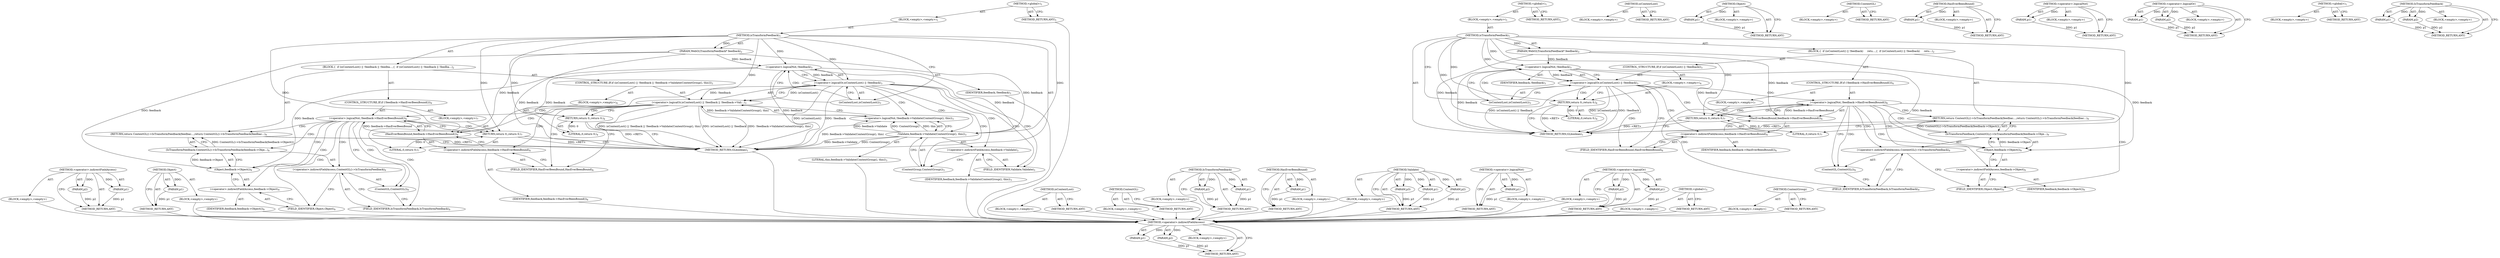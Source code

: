 digraph "ContextGroup" {
vulnerable_74 [label=<(METHOD,&lt;operator&gt;.indirectFieldAccess)>];
vulnerable_75 [label=<(PARAM,p1)>];
vulnerable_76 [label=<(PARAM,p2)>];
vulnerable_77 [label=<(BLOCK,&lt;empty&gt;,&lt;empty&gt;)>];
vulnerable_78 [label=<(METHOD_RETURN,ANY)>];
vulnerable_6 [label=<(METHOD,&lt;global&gt;)<SUB>1</SUB>>];
vulnerable_7 [label=<(BLOCK,&lt;empty&gt;,&lt;empty&gt;)<SUB>1</SUB>>];
vulnerable_8 [label=<(METHOD,isTransformFeedback)<SUB>1</SUB>>];
vulnerable_9 [label=<(PARAM,WebGLTransformFeedback* feedback)<SUB>2</SUB>>];
vulnerable_10 [label=<(BLOCK,{
  if (isContextLost() || !feedback)
     retu...,{
  if (isContextLost() || !feedback)
     retu...)<SUB>2</SUB>>];
vulnerable_11 [label=<(CONTROL_STRUCTURE,IF,if (isContextLost() || !feedback))<SUB>3</SUB>>];
vulnerable_12 [label=<(&lt;operator&gt;.logicalOr,isContextLost() || !feedback)<SUB>3</SUB>>];
vulnerable_13 [label=<(isContextLost,isContextLost())<SUB>3</SUB>>];
vulnerable_14 [label=<(&lt;operator&gt;.logicalNot,!feedback)<SUB>3</SUB>>];
vulnerable_15 [label=<(IDENTIFIER,feedback,!feedback)<SUB>3</SUB>>];
vulnerable_16 [label=<(BLOCK,&lt;empty&gt;,&lt;empty&gt;)<SUB>4</SUB>>];
vulnerable_17 [label=<(RETURN,return 0;,return 0;)<SUB>4</SUB>>];
vulnerable_18 [label=<(LITERAL,0,return 0;)<SUB>4</SUB>>];
vulnerable_19 [label=<(CONTROL_STRUCTURE,IF,if (!feedback-&gt;HasEverBeenBound()))<SUB>6</SUB>>];
vulnerable_20 [label=<(&lt;operator&gt;.logicalNot,!feedback-&gt;HasEverBeenBound())<SUB>6</SUB>>];
vulnerable_21 [label=<(HasEverBeenBound,feedback-&gt;HasEverBeenBound())<SUB>6</SUB>>];
vulnerable_22 [label=<(&lt;operator&gt;.indirectFieldAccess,feedback-&gt;HasEverBeenBound)<SUB>6</SUB>>];
vulnerable_23 [label=<(IDENTIFIER,feedback,feedback-&gt;HasEverBeenBound())<SUB>6</SUB>>];
vulnerable_24 [label=<(FIELD_IDENTIFIER,HasEverBeenBound,HasEverBeenBound)<SUB>6</SUB>>];
vulnerable_25 [label=<(BLOCK,&lt;empty&gt;,&lt;empty&gt;)<SUB>7</SUB>>];
vulnerable_26 [label=<(RETURN,return 0;,return 0;)<SUB>7</SUB>>];
vulnerable_27 [label=<(LITERAL,0,return 0;)<SUB>7</SUB>>];
vulnerable_28 [label=<(RETURN,return ContextGL()-&gt;IsTransformFeedback(feedbac...,return ContextGL()-&gt;IsTransformFeedback(feedbac...)<SUB>9</SUB>>];
vulnerable_29 [label=<(IsTransformFeedback,ContextGL()-&gt;IsTransformFeedback(feedback-&gt;Obje...)<SUB>9</SUB>>];
vulnerable_30 [label=<(&lt;operator&gt;.indirectFieldAccess,ContextGL()-&gt;IsTransformFeedback)<SUB>9</SUB>>];
vulnerable_31 [label=<(ContextGL,ContextGL())<SUB>9</SUB>>];
vulnerable_32 [label=<(FIELD_IDENTIFIER,IsTransformFeedback,IsTransformFeedback)<SUB>9</SUB>>];
vulnerable_33 [label=<(Object,feedback-&gt;Object())<SUB>9</SUB>>];
vulnerable_34 [label=<(&lt;operator&gt;.indirectFieldAccess,feedback-&gt;Object)<SUB>9</SUB>>];
vulnerable_35 [label=<(IDENTIFIER,feedback,feedback-&gt;Object())<SUB>9</SUB>>];
vulnerable_36 [label=<(FIELD_IDENTIFIER,Object,Object)<SUB>9</SUB>>];
vulnerable_37 [label=<(METHOD_RETURN,GLboolean)<SUB>1</SUB>>];
vulnerable_39 [label=<(METHOD_RETURN,ANY)<SUB>1</SUB>>];
vulnerable_63 [label=<(METHOD,isContextLost)>];
vulnerable_64 [label=<(BLOCK,&lt;empty&gt;,&lt;empty&gt;)>];
vulnerable_65 [label=<(METHOD_RETURN,ANY)>];
vulnerable_87 [label=<(METHOD,Object)>];
vulnerable_88 [label=<(PARAM,p1)>];
vulnerable_89 [label=<(BLOCK,&lt;empty&gt;,&lt;empty&gt;)>];
vulnerable_90 [label=<(METHOD_RETURN,ANY)>];
vulnerable_84 [label=<(METHOD,ContextGL)>];
vulnerable_85 [label=<(BLOCK,&lt;empty&gt;,&lt;empty&gt;)>];
vulnerable_86 [label=<(METHOD_RETURN,ANY)>];
vulnerable_70 [label=<(METHOD,HasEverBeenBound)>];
vulnerable_71 [label=<(PARAM,p1)>];
vulnerable_72 [label=<(BLOCK,&lt;empty&gt;,&lt;empty&gt;)>];
vulnerable_73 [label=<(METHOD_RETURN,ANY)>];
vulnerable_66 [label=<(METHOD,&lt;operator&gt;.logicalNot)>];
vulnerable_67 [label=<(PARAM,p1)>];
vulnerable_68 [label=<(BLOCK,&lt;empty&gt;,&lt;empty&gt;)>];
vulnerable_69 [label=<(METHOD_RETURN,ANY)>];
vulnerable_58 [label=<(METHOD,&lt;operator&gt;.logicalOr)>];
vulnerable_59 [label=<(PARAM,p1)>];
vulnerable_60 [label=<(PARAM,p2)>];
vulnerable_61 [label=<(BLOCK,&lt;empty&gt;,&lt;empty&gt;)>];
vulnerable_62 [label=<(METHOD_RETURN,ANY)>];
vulnerable_52 [label=<(METHOD,&lt;global&gt;)<SUB>1</SUB>>];
vulnerable_53 [label=<(BLOCK,&lt;empty&gt;,&lt;empty&gt;)>];
vulnerable_54 [label=<(METHOD_RETURN,ANY)>];
vulnerable_79 [label=<(METHOD,IsTransformFeedback)>];
vulnerable_80 [label=<(PARAM,p1)>];
vulnerable_81 [label=<(PARAM,p2)>];
vulnerable_82 [label=<(BLOCK,&lt;empty&gt;,&lt;empty&gt;)>];
vulnerable_83 [label=<(METHOD_RETURN,ANY)>];
fixed_84 [label=<(METHOD,&lt;operator&gt;.indirectFieldAccess)>];
fixed_85 [label=<(PARAM,p1)>];
fixed_86 [label=<(PARAM,p2)>];
fixed_87 [label=<(BLOCK,&lt;empty&gt;,&lt;empty&gt;)>];
fixed_88 [label=<(METHOD_RETURN,ANY)>];
fixed_104 [label=<(METHOD,Object)>];
fixed_105 [label=<(PARAM,p1)>];
fixed_106 [label=<(BLOCK,&lt;empty&gt;,&lt;empty&gt;)>];
fixed_107 [label=<(METHOD_RETURN,ANY)>];
fixed_6 [label=<(METHOD,&lt;global&gt;)<SUB>1</SUB>>];
fixed_7 [label=<(BLOCK,&lt;empty&gt;,&lt;empty&gt;)<SUB>1</SUB>>];
fixed_8 [label=<(METHOD,isTransformFeedback)<SUB>1</SUB>>];
fixed_9 [label=<(PARAM,WebGLTransformFeedback* feedback)<SUB>2</SUB>>];
fixed_10 [label=<(BLOCK,{
  if (isContextLost() || !feedback || !feedba...,{
  if (isContextLost() || !feedback || !feedba...)<SUB>2</SUB>>];
fixed_11 [label=<(CONTROL_STRUCTURE,IF,if (isContextLost() || !feedback || !feedback-&gt;Validate(ContextGroup(), this)))<SUB>3</SUB>>];
fixed_12 [label=<(&lt;operator&gt;.logicalOr,isContextLost() || !feedback || !feedback-&gt;Vali...)<SUB>3</SUB>>];
fixed_13 [label=<(&lt;operator&gt;.logicalOr,isContextLost() || !feedback)<SUB>3</SUB>>];
fixed_14 [label=<(isContextLost,isContextLost())<SUB>3</SUB>>];
fixed_15 [label=<(&lt;operator&gt;.logicalNot,!feedback)<SUB>3</SUB>>];
fixed_16 [label=<(IDENTIFIER,feedback,!feedback)<SUB>3</SUB>>];
fixed_17 [label=<(&lt;operator&gt;.logicalNot,!feedback-&gt;Validate(ContextGroup(), this))<SUB>3</SUB>>];
fixed_18 [label=<(Validate,feedback-&gt;Validate(ContextGroup(), this))<SUB>3</SUB>>];
fixed_19 [label=<(&lt;operator&gt;.indirectFieldAccess,feedback-&gt;Validate)<SUB>3</SUB>>];
fixed_20 [label=<(IDENTIFIER,feedback,feedback-&gt;Validate(ContextGroup(), this))<SUB>3</SUB>>];
fixed_21 [label=<(FIELD_IDENTIFIER,Validate,Validate)<SUB>3</SUB>>];
fixed_22 [label=<(ContextGroup,ContextGroup())<SUB>3</SUB>>];
fixed_23 [label=<(LITERAL,this,feedback-&gt;Validate(ContextGroup(), this))<SUB>3</SUB>>];
fixed_24 [label=<(BLOCK,&lt;empty&gt;,&lt;empty&gt;)<SUB>4</SUB>>];
fixed_25 [label=<(RETURN,return 0;,return 0;)<SUB>4</SUB>>];
fixed_26 [label=<(LITERAL,0,return 0;)<SUB>4</SUB>>];
fixed_27 [label=<(CONTROL_STRUCTURE,IF,if (!feedback-&gt;HasEverBeenBound()))<SUB>6</SUB>>];
fixed_28 [label=<(&lt;operator&gt;.logicalNot,!feedback-&gt;HasEverBeenBound())<SUB>6</SUB>>];
fixed_29 [label=<(HasEverBeenBound,feedback-&gt;HasEverBeenBound())<SUB>6</SUB>>];
fixed_30 [label=<(&lt;operator&gt;.indirectFieldAccess,feedback-&gt;HasEverBeenBound)<SUB>6</SUB>>];
fixed_31 [label=<(IDENTIFIER,feedback,feedback-&gt;HasEverBeenBound())<SUB>6</SUB>>];
fixed_32 [label=<(FIELD_IDENTIFIER,HasEverBeenBound,HasEverBeenBound)<SUB>6</SUB>>];
fixed_33 [label=<(BLOCK,&lt;empty&gt;,&lt;empty&gt;)<SUB>7</SUB>>];
fixed_34 [label=<(RETURN,return 0;,return 0;)<SUB>7</SUB>>];
fixed_35 [label=<(LITERAL,0,return 0;)<SUB>7</SUB>>];
fixed_36 [label=<(RETURN,return ContextGL()-&gt;IsTransformFeedback(feedbac...,return ContextGL()-&gt;IsTransformFeedback(feedbac...)<SUB>9</SUB>>];
fixed_37 [label=<(IsTransformFeedback,ContextGL()-&gt;IsTransformFeedback(feedback-&gt;Obje...)<SUB>9</SUB>>];
fixed_38 [label=<(&lt;operator&gt;.indirectFieldAccess,ContextGL()-&gt;IsTransformFeedback)<SUB>9</SUB>>];
fixed_39 [label=<(ContextGL,ContextGL())<SUB>9</SUB>>];
fixed_40 [label=<(FIELD_IDENTIFIER,IsTransformFeedback,IsTransformFeedback)<SUB>9</SUB>>];
fixed_41 [label=<(Object,feedback-&gt;Object())<SUB>9</SUB>>];
fixed_42 [label=<(&lt;operator&gt;.indirectFieldAccess,feedback-&gt;Object)<SUB>9</SUB>>];
fixed_43 [label=<(IDENTIFIER,feedback,feedback-&gt;Object())<SUB>9</SUB>>];
fixed_44 [label=<(FIELD_IDENTIFIER,Object,Object)<SUB>9</SUB>>];
fixed_45 [label=<(METHOD_RETURN,GLboolean)<SUB>1</SUB>>];
fixed_47 [label=<(METHOD_RETURN,ANY)<SUB>1</SUB>>];
fixed_71 [label=<(METHOD,isContextLost)>];
fixed_72 [label=<(BLOCK,&lt;empty&gt;,&lt;empty&gt;)>];
fixed_73 [label=<(METHOD_RETURN,ANY)>];
fixed_101 [label=<(METHOD,ContextGL)>];
fixed_102 [label=<(BLOCK,&lt;empty&gt;,&lt;empty&gt;)>];
fixed_103 [label=<(METHOD_RETURN,ANY)>];
fixed_96 [label=<(METHOD,IsTransformFeedback)>];
fixed_97 [label=<(PARAM,p1)>];
fixed_98 [label=<(PARAM,p2)>];
fixed_99 [label=<(BLOCK,&lt;empty&gt;,&lt;empty&gt;)>];
fixed_100 [label=<(METHOD_RETURN,ANY)>];
fixed_92 [label=<(METHOD,HasEverBeenBound)>];
fixed_93 [label=<(PARAM,p1)>];
fixed_94 [label=<(BLOCK,&lt;empty&gt;,&lt;empty&gt;)>];
fixed_95 [label=<(METHOD_RETURN,ANY)>];
fixed_78 [label=<(METHOD,Validate)>];
fixed_79 [label=<(PARAM,p1)>];
fixed_80 [label=<(PARAM,p2)>];
fixed_81 [label=<(PARAM,p3)>];
fixed_82 [label=<(BLOCK,&lt;empty&gt;,&lt;empty&gt;)>];
fixed_83 [label=<(METHOD_RETURN,ANY)>];
fixed_74 [label=<(METHOD,&lt;operator&gt;.logicalNot)>];
fixed_75 [label=<(PARAM,p1)>];
fixed_76 [label=<(BLOCK,&lt;empty&gt;,&lt;empty&gt;)>];
fixed_77 [label=<(METHOD_RETURN,ANY)>];
fixed_66 [label=<(METHOD,&lt;operator&gt;.logicalOr)>];
fixed_67 [label=<(PARAM,p1)>];
fixed_68 [label=<(PARAM,p2)>];
fixed_69 [label=<(BLOCK,&lt;empty&gt;,&lt;empty&gt;)>];
fixed_70 [label=<(METHOD_RETURN,ANY)>];
fixed_60 [label=<(METHOD,&lt;global&gt;)<SUB>1</SUB>>];
fixed_61 [label=<(BLOCK,&lt;empty&gt;,&lt;empty&gt;)>];
fixed_62 [label=<(METHOD_RETURN,ANY)>];
fixed_89 [label=<(METHOD,ContextGroup)>];
fixed_90 [label=<(BLOCK,&lt;empty&gt;,&lt;empty&gt;)>];
fixed_91 [label=<(METHOD_RETURN,ANY)>];
vulnerable_74 -> vulnerable_75  [key=0, label="AST: "];
vulnerable_74 -> vulnerable_75  [key=1, label="DDG: "];
vulnerable_74 -> vulnerable_77  [key=0, label="AST: "];
vulnerable_74 -> vulnerable_76  [key=0, label="AST: "];
vulnerable_74 -> vulnerable_76  [key=1, label="DDG: "];
vulnerable_74 -> vulnerable_78  [key=0, label="AST: "];
vulnerable_74 -> vulnerable_78  [key=1, label="CFG: "];
vulnerable_75 -> vulnerable_78  [key=0, label="DDG: p1"];
vulnerable_76 -> vulnerable_78  [key=0, label="DDG: p2"];
vulnerable_6 -> vulnerable_7  [key=0, label="AST: "];
vulnerable_6 -> vulnerable_39  [key=0, label="AST: "];
vulnerable_6 -> vulnerable_39  [key=1, label="CFG: "];
vulnerable_7 -> vulnerable_8  [key=0, label="AST: "];
vulnerable_8 -> vulnerable_9  [key=0, label="AST: "];
vulnerable_8 -> vulnerable_9  [key=1, label="DDG: "];
vulnerable_8 -> vulnerable_10  [key=0, label="AST: "];
vulnerable_8 -> vulnerable_37  [key=0, label="AST: "];
vulnerable_8 -> vulnerable_13  [key=0, label="CFG: "];
vulnerable_8 -> vulnerable_12  [key=0, label="DDG: "];
vulnerable_8 -> vulnerable_17  [key=0, label="DDG: "];
vulnerable_8 -> vulnerable_26  [key=0, label="DDG: "];
vulnerable_8 -> vulnerable_14  [key=0, label="DDG: "];
vulnerable_8 -> vulnerable_18  [key=0, label="DDG: "];
vulnerable_8 -> vulnerable_27  [key=0, label="DDG: "];
vulnerable_9 -> vulnerable_37  [key=0, label="DDG: feedback"];
vulnerable_9 -> vulnerable_14  [key=0, label="DDG: feedback"];
vulnerable_9 -> vulnerable_21  [key=0, label="DDG: feedback"];
vulnerable_9 -> vulnerable_33  [key=0, label="DDG: feedback"];
vulnerable_10 -> vulnerable_11  [key=0, label="AST: "];
vulnerable_10 -> vulnerable_19  [key=0, label="AST: "];
vulnerable_10 -> vulnerable_28  [key=0, label="AST: "];
vulnerable_11 -> vulnerable_12  [key=0, label="AST: "];
vulnerable_11 -> vulnerable_16  [key=0, label="AST: "];
vulnerable_12 -> vulnerable_13  [key=0, label="AST: "];
vulnerable_12 -> vulnerable_14  [key=0, label="AST: "];
vulnerable_12 -> vulnerable_17  [key=0, label="CFG: "];
vulnerable_12 -> vulnerable_17  [key=1, label="CDG: "];
vulnerable_12 -> vulnerable_24  [key=0, label="CFG: "];
vulnerable_12 -> vulnerable_24  [key=1, label="CDG: "];
vulnerable_12 -> vulnerable_37  [key=0, label="DDG: isContextLost()"];
vulnerable_12 -> vulnerable_37  [key=1, label="DDG: !feedback"];
vulnerable_12 -> vulnerable_37  [key=2, label="DDG: isContextLost() || !feedback"];
vulnerable_12 -> vulnerable_21  [key=0, label="CDG: "];
vulnerable_12 -> vulnerable_20  [key=0, label="CDG: "];
vulnerable_12 -> vulnerable_22  [key=0, label="CDG: "];
vulnerable_13 -> vulnerable_12  [key=0, label="CFG: "];
vulnerable_13 -> vulnerable_14  [key=0, label="CFG: "];
vulnerable_13 -> vulnerable_14  [key=1, label="CDG: "];
vulnerable_14 -> vulnerable_15  [key=0, label="AST: "];
vulnerable_14 -> vulnerable_12  [key=0, label="CFG: "];
vulnerable_14 -> vulnerable_12  [key=1, label="DDG: feedback"];
vulnerable_14 -> vulnerable_37  [key=0, label="DDG: feedback"];
vulnerable_14 -> vulnerable_21  [key=0, label="DDG: feedback"];
vulnerable_14 -> vulnerable_33  [key=0, label="DDG: feedback"];
vulnerable_16 -> vulnerable_17  [key=0, label="AST: "];
vulnerable_17 -> vulnerable_18  [key=0, label="AST: "];
vulnerable_17 -> vulnerable_37  [key=0, label="CFG: "];
vulnerable_17 -> vulnerable_37  [key=1, label="DDG: &lt;RET&gt;"];
vulnerable_18 -> vulnerable_17  [key=0, label="DDG: 0"];
vulnerable_19 -> vulnerable_20  [key=0, label="AST: "];
vulnerable_19 -> vulnerable_25  [key=0, label="AST: "];
vulnerable_20 -> vulnerable_21  [key=0, label="AST: "];
vulnerable_20 -> vulnerable_31  [key=0, label="CFG: "];
vulnerable_20 -> vulnerable_31  [key=1, label="CDG: "];
vulnerable_20 -> vulnerable_26  [key=0, label="CFG: "];
vulnerable_20 -> vulnerable_26  [key=1, label="CDG: "];
vulnerable_20 -> vulnerable_30  [key=0, label="CDG: "];
vulnerable_20 -> vulnerable_29  [key=0, label="CDG: "];
vulnerable_20 -> vulnerable_34  [key=0, label="CDG: "];
vulnerable_20 -> vulnerable_32  [key=0, label="CDG: "];
vulnerable_20 -> vulnerable_33  [key=0, label="CDG: "];
vulnerable_20 -> vulnerable_28  [key=0, label="CDG: "];
vulnerable_20 -> vulnerable_36  [key=0, label="CDG: "];
vulnerable_21 -> vulnerable_22  [key=0, label="AST: "];
vulnerable_21 -> vulnerable_20  [key=0, label="CFG: "];
vulnerable_21 -> vulnerable_20  [key=1, label="DDG: feedback-&gt;HasEverBeenBound"];
vulnerable_22 -> vulnerable_23  [key=0, label="AST: "];
vulnerable_22 -> vulnerable_24  [key=0, label="AST: "];
vulnerable_22 -> vulnerable_21  [key=0, label="CFG: "];
vulnerable_24 -> vulnerable_22  [key=0, label="CFG: "];
vulnerable_25 -> vulnerable_26  [key=0, label="AST: "];
vulnerable_26 -> vulnerable_27  [key=0, label="AST: "];
vulnerable_26 -> vulnerable_37  [key=0, label="CFG: "];
vulnerable_26 -> vulnerable_37  [key=1, label="DDG: &lt;RET&gt;"];
vulnerable_27 -> vulnerable_26  [key=0, label="DDG: 0"];
vulnerable_28 -> vulnerable_29  [key=0, label="AST: "];
vulnerable_28 -> vulnerable_37  [key=0, label="CFG: "];
vulnerable_28 -> vulnerable_37  [key=1, label="DDG: &lt;RET&gt;"];
vulnerable_29 -> vulnerable_30  [key=0, label="AST: "];
vulnerable_29 -> vulnerable_33  [key=0, label="AST: "];
vulnerable_29 -> vulnerable_28  [key=0, label="CFG: "];
vulnerable_29 -> vulnerable_28  [key=1, label="DDG: ContextGL()-&gt;IsTransformFeedback(feedback-&gt;Object())"];
vulnerable_30 -> vulnerable_31  [key=0, label="AST: "];
vulnerable_30 -> vulnerable_32  [key=0, label="AST: "];
vulnerable_30 -> vulnerable_36  [key=0, label="CFG: "];
vulnerable_31 -> vulnerable_32  [key=0, label="CFG: "];
vulnerable_32 -> vulnerable_30  [key=0, label="CFG: "];
vulnerable_33 -> vulnerable_34  [key=0, label="AST: "];
vulnerable_33 -> vulnerable_29  [key=0, label="CFG: "];
vulnerable_33 -> vulnerable_29  [key=1, label="DDG: feedback-&gt;Object"];
vulnerable_34 -> vulnerable_35  [key=0, label="AST: "];
vulnerable_34 -> vulnerable_36  [key=0, label="AST: "];
vulnerable_34 -> vulnerable_33  [key=0, label="CFG: "];
vulnerable_36 -> vulnerable_34  [key=0, label="CFG: "];
vulnerable_63 -> vulnerable_64  [key=0, label="AST: "];
vulnerable_63 -> vulnerable_65  [key=0, label="AST: "];
vulnerable_63 -> vulnerable_65  [key=1, label="CFG: "];
vulnerable_87 -> vulnerable_88  [key=0, label="AST: "];
vulnerable_87 -> vulnerable_88  [key=1, label="DDG: "];
vulnerable_87 -> vulnerable_89  [key=0, label="AST: "];
vulnerable_87 -> vulnerable_90  [key=0, label="AST: "];
vulnerable_87 -> vulnerable_90  [key=1, label="CFG: "];
vulnerable_88 -> vulnerable_90  [key=0, label="DDG: p1"];
vulnerable_84 -> vulnerable_85  [key=0, label="AST: "];
vulnerable_84 -> vulnerable_86  [key=0, label="AST: "];
vulnerable_84 -> vulnerable_86  [key=1, label="CFG: "];
vulnerable_70 -> vulnerable_71  [key=0, label="AST: "];
vulnerable_70 -> vulnerable_71  [key=1, label="DDG: "];
vulnerable_70 -> vulnerable_72  [key=0, label="AST: "];
vulnerable_70 -> vulnerable_73  [key=0, label="AST: "];
vulnerable_70 -> vulnerable_73  [key=1, label="CFG: "];
vulnerable_71 -> vulnerable_73  [key=0, label="DDG: p1"];
vulnerable_66 -> vulnerable_67  [key=0, label="AST: "];
vulnerable_66 -> vulnerable_67  [key=1, label="DDG: "];
vulnerable_66 -> vulnerable_68  [key=0, label="AST: "];
vulnerable_66 -> vulnerable_69  [key=0, label="AST: "];
vulnerable_66 -> vulnerable_69  [key=1, label="CFG: "];
vulnerable_67 -> vulnerable_69  [key=0, label="DDG: p1"];
vulnerable_58 -> vulnerable_59  [key=0, label="AST: "];
vulnerable_58 -> vulnerable_59  [key=1, label="DDG: "];
vulnerable_58 -> vulnerable_61  [key=0, label="AST: "];
vulnerable_58 -> vulnerable_60  [key=0, label="AST: "];
vulnerable_58 -> vulnerable_60  [key=1, label="DDG: "];
vulnerable_58 -> vulnerable_62  [key=0, label="AST: "];
vulnerable_58 -> vulnerable_62  [key=1, label="CFG: "];
vulnerable_59 -> vulnerable_62  [key=0, label="DDG: p1"];
vulnerable_60 -> vulnerable_62  [key=0, label="DDG: p2"];
vulnerable_52 -> vulnerable_53  [key=0, label="AST: "];
vulnerable_52 -> vulnerable_54  [key=0, label="AST: "];
vulnerable_52 -> vulnerable_54  [key=1, label="CFG: "];
vulnerable_79 -> vulnerable_80  [key=0, label="AST: "];
vulnerable_79 -> vulnerable_80  [key=1, label="DDG: "];
vulnerable_79 -> vulnerable_82  [key=0, label="AST: "];
vulnerable_79 -> vulnerable_81  [key=0, label="AST: "];
vulnerable_79 -> vulnerable_81  [key=1, label="DDG: "];
vulnerable_79 -> vulnerable_83  [key=0, label="AST: "];
vulnerable_79 -> vulnerable_83  [key=1, label="CFG: "];
vulnerable_80 -> vulnerable_83  [key=0, label="DDG: p1"];
vulnerable_81 -> vulnerable_83  [key=0, label="DDG: p2"];
fixed_84 -> fixed_85  [key=0, label="AST: "];
fixed_84 -> fixed_85  [key=1, label="DDG: "];
fixed_84 -> fixed_87  [key=0, label="AST: "];
fixed_84 -> fixed_86  [key=0, label="AST: "];
fixed_84 -> fixed_86  [key=1, label="DDG: "];
fixed_84 -> fixed_88  [key=0, label="AST: "];
fixed_84 -> fixed_88  [key=1, label="CFG: "];
fixed_85 -> fixed_88  [key=0, label="DDG: p1"];
fixed_86 -> fixed_88  [key=0, label="DDG: p2"];
fixed_87 -> vulnerable_74  [key=0];
fixed_88 -> vulnerable_74  [key=0];
fixed_104 -> fixed_105  [key=0, label="AST: "];
fixed_104 -> fixed_105  [key=1, label="DDG: "];
fixed_104 -> fixed_106  [key=0, label="AST: "];
fixed_104 -> fixed_107  [key=0, label="AST: "];
fixed_104 -> fixed_107  [key=1, label="CFG: "];
fixed_105 -> fixed_107  [key=0, label="DDG: p1"];
fixed_106 -> vulnerable_74  [key=0];
fixed_107 -> vulnerable_74  [key=0];
fixed_6 -> fixed_7  [key=0, label="AST: "];
fixed_6 -> fixed_47  [key=0, label="AST: "];
fixed_6 -> fixed_47  [key=1, label="CFG: "];
fixed_7 -> fixed_8  [key=0, label="AST: "];
fixed_8 -> fixed_9  [key=0, label="AST: "];
fixed_8 -> fixed_9  [key=1, label="DDG: "];
fixed_8 -> fixed_10  [key=0, label="AST: "];
fixed_8 -> fixed_45  [key=0, label="AST: "];
fixed_8 -> fixed_14  [key=0, label="CFG: "];
fixed_8 -> fixed_25  [key=0, label="DDG: "];
fixed_8 -> fixed_34  [key=0, label="DDG: "];
fixed_8 -> fixed_13  [key=0, label="DDG: "];
fixed_8 -> fixed_26  [key=0, label="DDG: "];
fixed_8 -> fixed_35  [key=0, label="DDG: "];
fixed_8 -> fixed_15  [key=0, label="DDG: "];
fixed_8 -> fixed_18  [key=0, label="DDG: "];
fixed_9 -> fixed_45  [key=0, label="DDG: feedback"];
fixed_9 -> fixed_29  [key=0, label="DDG: feedback"];
fixed_9 -> fixed_41  [key=0, label="DDG: feedback"];
fixed_9 -> fixed_15  [key=0, label="DDG: feedback"];
fixed_9 -> fixed_18  [key=0, label="DDG: feedback"];
fixed_10 -> fixed_11  [key=0, label="AST: "];
fixed_10 -> fixed_27  [key=0, label="AST: "];
fixed_10 -> fixed_36  [key=0, label="AST: "];
fixed_11 -> fixed_12  [key=0, label="AST: "];
fixed_11 -> fixed_24  [key=0, label="AST: "];
fixed_12 -> fixed_13  [key=0, label="AST: "];
fixed_12 -> fixed_17  [key=0, label="AST: "];
fixed_12 -> fixed_25  [key=0, label="CFG: "];
fixed_12 -> fixed_25  [key=1, label="CDG: "];
fixed_12 -> fixed_32  [key=0, label="CFG: "];
fixed_12 -> fixed_32  [key=1, label="CDG: "];
fixed_12 -> fixed_45  [key=0, label="DDG: isContextLost() || !feedback"];
fixed_12 -> fixed_45  [key=1, label="DDG: !feedback-&gt;Validate(ContextGroup(), this)"];
fixed_12 -> fixed_45  [key=2, label="DDG: isContextLost() || !feedback || !feedback-&gt;Validate(ContextGroup(), this)"];
fixed_12 -> fixed_30  [key=0, label="CDG: "];
fixed_12 -> fixed_28  [key=0, label="CDG: "];
fixed_12 -> fixed_29  [key=0, label="CDG: "];
fixed_13 -> fixed_14  [key=0, label="AST: "];
fixed_13 -> fixed_15  [key=0, label="AST: "];
fixed_13 -> fixed_12  [key=0, label="CFG: "];
fixed_13 -> fixed_12  [key=1, label="DDG: isContextLost()"];
fixed_13 -> fixed_12  [key=2, label="DDG: !feedback"];
fixed_13 -> fixed_21  [key=0, label="CFG: "];
fixed_13 -> fixed_21  [key=1, label="CDG: "];
fixed_13 -> fixed_45  [key=0, label="DDG: isContextLost()"];
fixed_13 -> fixed_45  [key=1, label="DDG: !feedback"];
fixed_13 -> fixed_17  [key=0, label="CDG: "];
fixed_13 -> fixed_19  [key=0, label="CDG: "];
fixed_13 -> fixed_22  [key=0, label="CDG: "];
fixed_13 -> fixed_18  [key=0, label="CDG: "];
fixed_14 -> fixed_13  [key=0, label="CFG: "];
fixed_14 -> fixed_15  [key=0, label="CFG: "];
fixed_14 -> fixed_15  [key=1, label="CDG: "];
fixed_15 -> fixed_16  [key=0, label="AST: "];
fixed_15 -> fixed_13  [key=0, label="CFG: "];
fixed_15 -> fixed_13  [key=1, label="DDG: feedback"];
fixed_15 -> fixed_45  [key=0, label="DDG: feedback"];
fixed_15 -> fixed_29  [key=0, label="DDG: feedback"];
fixed_15 -> fixed_41  [key=0, label="DDG: feedback"];
fixed_15 -> fixed_18  [key=0, label="DDG: feedback"];
fixed_16 -> vulnerable_74  [key=0];
fixed_17 -> fixed_18  [key=0, label="AST: "];
fixed_17 -> fixed_12  [key=0, label="CFG: "];
fixed_17 -> fixed_12  [key=1, label="DDG: feedback-&gt;Validate(ContextGroup(), this)"];
fixed_17 -> fixed_45  [key=0, label="DDG: feedback-&gt;Validate(ContextGroup(), this)"];
fixed_18 -> fixed_19  [key=0, label="AST: "];
fixed_18 -> fixed_22  [key=0, label="AST: "];
fixed_18 -> fixed_23  [key=0, label="AST: "];
fixed_18 -> fixed_17  [key=0, label="CFG: "];
fixed_18 -> fixed_17  [key=1, label="DDG: feedback-&gt;Validate"];
fixed_18 -> fixed_17  [key=2, label="DDG: ContextGroup()"];
fixed_18 -> fixed_17  [key=3, label="DDG: this"];
fixed_18 -> fixed_45  [key=0, label="DDG: feedback-&gt;Validate"];
fixed_18 -> fixed_45  [key=1, label="DDG: ContextGroup()"];
fixed_19 -> fixed_20  [key=0, label="AST: "];
fixed_19 -> fixed_21  [key=0, label="AST: "];
fixed_19 -> fixed_22  [key=0, label="CFG: "];
fixed_20 -> vulnerable_74  [key=0];
fixed_21 -> fixed_19  [key=0, label="CFG: "];
fixed_22 -> fixed_18  [key=0, label="CFG: "];
fixed_23 -> vulnerable_74  [key=0];
fixed_24 -> fixed_25  [key=0, label="AST: "];
fixed_25 -> fixed_26  [key=0, label="AST: "];
fixed_25 -> fixed_45  [key=0, label="CFG: "];
fixed_25 -> fixed_45  [key=1, label="DDG: &lt;RET&gt;"];
fixed_26 -> fixed_25  [key=0, label="DDG: 0"];
fixed_27 -> fixed_28  [key=0, label="AST: "];
fixed_27 -> fixed_33  [key=0, label="AST: "];
fixed_28 -> fixed_29  [key=0, label="AST: "];
fixed_28 -> fixed_39  [key=0, label="CFG: "];
fixed_28 -> fixed_39  [key=1, label="CDG: "];
fixed_28 -> fixed_34  [key=0, label="CFG: "];
fixed_28 -> fixed_34  [key=1, label="CDG: "];
fixed_28 -> fixed_42  [key=0, label="CDG: "];
fixed_28 -> fixed_36  [key=0, label="CDG: "];
fixed_28 -> fixed_37  [key=0, label="CDG: "];
fixed_28 -> fixed_38  [key=0, label="CDG: "];
fixed_28 -> fixed_41  [key=0, label="CDG: "];
fixed_28 -> fixed_40  [key=0, label="CDG: "];
fixed_28 -> fixed_44  [key=0, label="CDG: "];
fixed_29 -> fixed_30  [key=0, label="AST: "];
fixed_29 -> fixed_28  [key=0, label="CFG: "];
fixed_29 -> fixed_28  [key=1, label="DDG: feedback-&gt;HasEverBeenBound"];
fixed_30 -> fixed_31  [key=0, label="AST: "];
fixed_30 -> fixed_32  [key=0, label="AST: "];
fixed_30 -> fixed_29  [key=0, label="CFG: "];
fixed_31 -> vulnerable_74  [key=0];
fixed_32 -> fixed_30  [key=0, label="CFG: "];
fixed_33 -> fixed_34  [key=0, label="AST: "];
fixed_34 -> fixed_35  [key=0, label="AST: "];
fixed_34 -> fixed_45  [key=0, label="CFG: "];
fixed_34 -> fixed_45  [key=1, label="DDG: &lt;RET&gt;"];
fixed_35 -> fixed_34  [key=0, label="DDG: 0"];
fixed_36 -> fixed_37  [key=0, label="AST: "];
fixed_36 -> fixed_45  [key=0, label="CFG: "];
fixed_36 -> fixed_45  [key=1, label="DDG: &lt;RET&gt;"];
fixed_37 -> fixed_38  [key=0, label="AST: "];
fixed_37 -> fixed_41  [key=0, label="AST: "];
fixed_37 -> fixed_36  [key=0, label="CFG: "];
fixed_37 -> fixed_36  [key=1, label="DDG: ContextGL()-&gt;IsTransformFeedback(feedback-&gt;Object())"];
fixed_38 -> fixed_39  [key=0, label="AST: "];
fixed_38 -> fixed_40  [key=0, label="AST: "];
fixed_38 -> fixed_44  [key=0, label="CFG: "];
fixed_39 -> fixed_40  [key=0, label="CFG: "];
fixed_40 -> fixed_38  [key=0, label="CFG: "];
fixed_41 -> fixed_42  [key=0, label="AST: "];
fixed_41 -> fixed_37  [key=0, label="CFG: "];
fixed_41 -> fixed_37  [key=1, label="DDG: feedback-&gt;Object"];
fixed_42 -> fixed_43  [key=0, label="AST: "];
fixed_42 -> fixed_44  [key=0, label="AST: "];
fixed_42 -> fixed_41  [key=0, label="CFG: "];
fixed_43 -> vulnerable_74  [key=0];
fixed_44 -> fixed_42  [key=0, label="CFG: "];
fixed_45 -> vulnerable_74  [key=0];
fixed_47 -> vulnerable_74  [key=0];
fixed_71 -> fixed_72  [key=0, label="AST: "];
fixed_71 -> fixed_73  [key=0, label="AST: "];
fixed_71 -> fixed_73  [key=1, label="CFG: "];
fixed_72 -> vulnerable_74  [key=0];
fixed_73 -> vulnerable_74  [key=0];
fixed_101 -> fixed_102  [key=0, label="AST: "];
fixed_101 -> fixed_103  [key=0, label="AST: "];
fixed_101 -> fixed_103  [key=1, label="CFG: "];
fixed_102 -> vulnerable_74  [key=0];
fixed_103 -> vulnerable_74  [key=0];
fixed_96 -> fixed_97  [key=0, label="AST: "];
fixed_96 -> fixed_97  [key=1, label="DDG: "];
fixed_96 -> fixed_99  [key=0, label="AST: "];
fixed_96 -> fixed_98  [key=0, label="AST: "];
fixed_96 -> fixed_98  [key=1, label="DDG: "];
fixed_96 -> fixed_100  [key=0, label="AST: "];
fixed_96 -> fixed_100  [key=1, label="CFG: "];
fixed_97 -> fixed_100  [key=0, label="DDG: p1"];
fixed_98 -> fixed_100  [key=0, label="DDG: p2"];
fixed_99 -> vulnerable_74  [key=0];
fixed_100 -> vulnerable_74  [key=0];
fixed_92 -> fixed_93  [key=0, label="AST: "];
fixed_92 -> fixed_93  [key=1, label="DDG: "];
fixed_92 -> fixed_94  [key=0, label="AST: "];
fixed_92 -> fixed_95  [key=0, label="AST: "];
fixed_92 -> fixed_95  [key=1, label="CFG: "];
fixed_93 -> fixed_95  [key=0, label="DDG: p1"];
fixed_94 -> vulnerable_74  [key=0];
fixed_95 -> vulnerable_74  [key=0];
fixed_78 -> fixed_79  [key=0, label="AST: "];
fixed_78 -> fixed_79  [key=1, label="DDG: "];
fixed_78 -> fixed_82  [key=0, label="AST: "];
fixed_78 -> fixed_80  [key=0, label="AST: "];
fixed_78 -> fixed_80  [key=1, label="DDG: "];
fixed_78 -> fixed_83  [key=0, label="AST: "];
fixed_78 -> fixed_83  [key=1, label="CFG: "];
fixed_78 -> fixed_81  [key=0, label="AST: "];
fixed_78 -> fixed_81  [key=1, label="DDG: "];
fixed_79 -> fixed_83  [key=0, label="DDG: p1"];
fixed_80 -> fixed_83  [key=0, label="DDG: p2"];
fixed_81 -> fixed_83  [key=0, label="DDG: p3"];
fixed_82 -> vulnerable_74  [key=0];
fixed_83 -> vulnerable_74  [key=0];
fixed_74 -> fixed_75  [key=0, label="AST: "];
fixed_74 -> fixed_75  [key=1, label="DDG: "];
fixed_74 -> fixed_76  [key=0, label="AST: "];
fixed_74 -> fixed_77  [key=0, label="AST: "];
fixed_74 -> fixed_77  [key=1, label="CFG: "];
fixed_75 -> fixed_77  [key=0, label="DDG: p1"];
fixed_76 -> vulnerable_74  [key=0];
fixed_77 -> vulnerable_74  [key=0];
fixed_66 -> fixed_67  [key=0, label="AST: "];
fixed_66 -> fixed_67  [key=1, label="DDG: "];
fixed_66 -> fixed_69  [key=0, label="AST: "];
fixed_66 -> fixed_68  [key=0, label="AST: "];
fixed_66 -> fixed_68  [key=1, label="DDG: "];
fixed_66 -> fixed_70  [key=0, label="AST: "];
fixed_66 -> fixed_70  [key=1, label="CFG: "];
fixed_67 -> fixed_70  [key=0, label="DDG: p1"];
fixed_68 -> fixed_70  [key=0, label="DDG: p2"];
fixed_69 -> vulnerable_74  [key=0];
fixed_70 -> vulnerable_74  [key=0];
fixed_60 -> fixed_61  [key=0, label="AST: "];
fixed_60 -> fixed_62  [key=0, label="AST: "];
fixed_60 -> fixed_62  [key=1, label="CFG: "];
fixed_61 -> vulnerable_74  [key=0];
fixed_62 -> vulnerable_74  [key=0];
fixed_89 -> fixed_90  [key=0, label="AST: "];
fixed_89 -> fixed_91  [key=0, label="AST: "];
fixed_89 -> fixed_91  [key=1, label="CFG: "];
fixed_90 -> vulnerable_74  [key=0];
fixed_91 -> vulnerable_74  [key=0];
}
